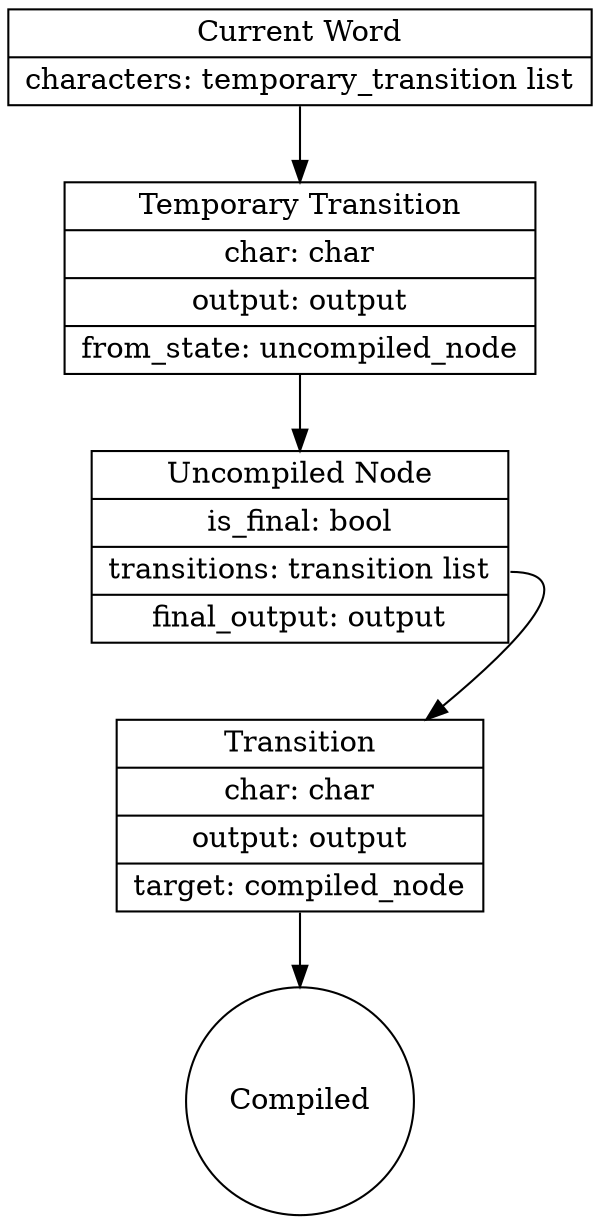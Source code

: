 digraph {
  current_word [
    label = "{Current Word |
      <f0>characters: temporary_transition list
    }"
    shape = "record"
  ]

  temporary_transition [
    label = "{ Temporary Transition | char: char | output: output | <f0>from_state: uncompiled_node }"
    shape = "record"
  ]

  uncompiled_node [
    label = "{Uncompiled Node|is_final: bool|<f0>transitions: transition list| final_output: output }}"
    shape = "record"
  ]

  transition [
    label = "{Transition | char: char | output: output | <f0>target: compiled_node}"
    shape = "record"
  ]

  compiled_node [
    label = "Compiled"
    shape = "circle"
  ]

  current_word:f0 -> temporary_transition
  temporary_transition:f0 -> uncompiled_node
  uncompiled_node:f0 -> transition
  transition:f0 -> compiled_node
}

